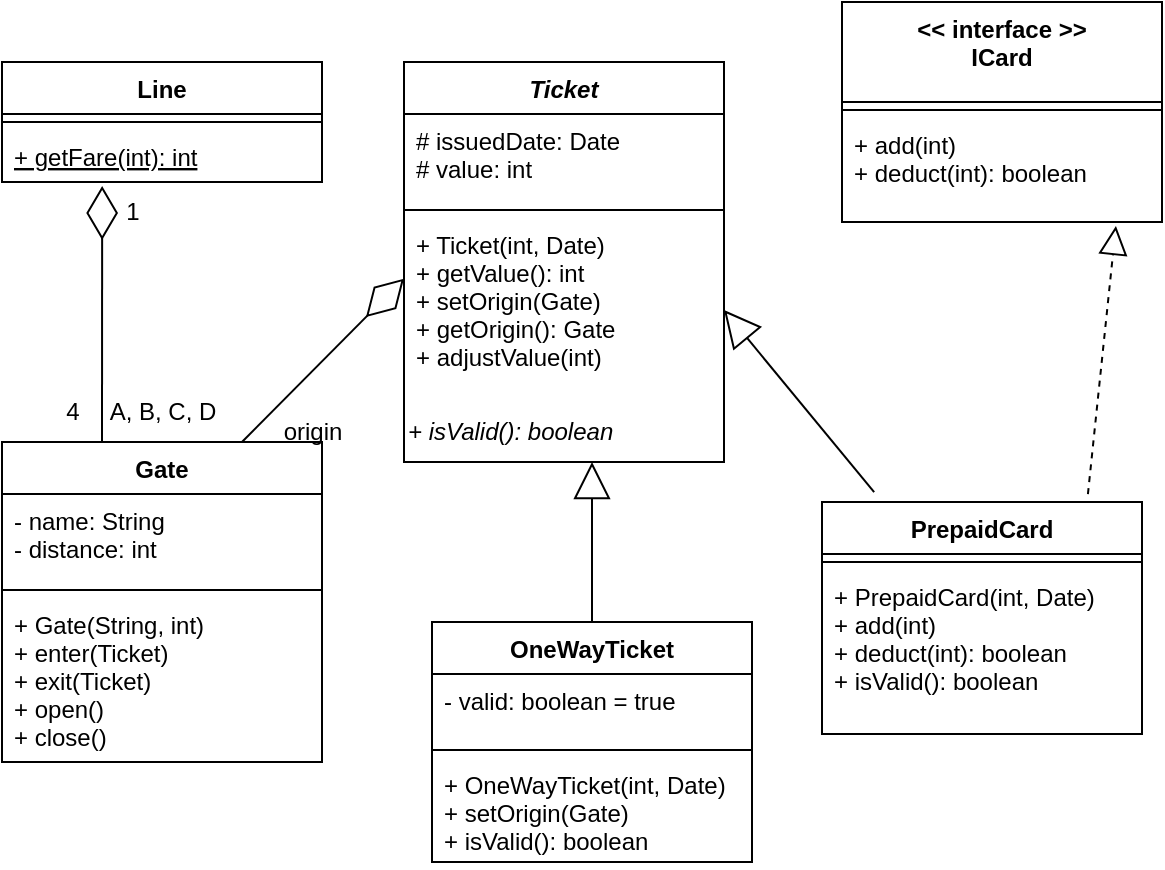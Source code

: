 <mxfile version="20.0.3" type="github">
  <diagram id="F_ZQ-XGorZZOLwYC4zbS" name="Page-1">
    <mxGraphModel dx="713" dy="763" grid="1" gridSize="10" guides="1" tooltips="1" connect="1" arrows="1" fold="1" page="1" pageScale="1" pageWidth="850" pageHeight="1100" math="0" shadow="0">
      <root>
        <mxCell id="0" />
        <mxCell id="1" parent="0" />
        <mxCell id="Q0FVEWoUjbG9oKEd6iBH-1" value="Line" style="swimlane;fontStyle=1;align=center;verticalAlign=top;childLayout=stackLayout;horizontal=1;startSize=26;horizontalStack=0;resizeParent=1;resizeParentMax=0;resizeLast=0;collapsible=1;marginBottom=0;" vertex="1" parent="1">
          <mxGeometry x="50" y="120" width="160" height="60" as="geometry" />
        </mxCell>
        <mxCell id="Q0FVEWoUjbG9oKEd6iBH-3" value="" style="line;strokeWidth=1;fillColor=none;align=left;verticalAlign=middle;spacingTop=-1;spacingLeft=3;spacingRight=3;rotatable=0;labelPosition=right;points=[];portConstraint=eastwest;" vertex="1" parent="Q0FVEWoUjbG9oKEd6iBH-1">
          <mxGeometry y="26" width="160" height="8" as="geometry" />
        </mxCell>
        <mxCell id="Q0FVEWoUjbG9oKEd6iBH-4" value="+ getFare(int): int" style="text;strokeColor=none;fillColor=none;align=left;verticalAlign=top;spacingLeft=4;spacingRight=4;overflow=hidden;rotatable=0;points=[[0,0.5],[1,0.5]];portConstraint=eastwest;fontStyle=4" vertex="1" parent="Q0FVEWoUjbG9oKEd6iBH-1">
          <mxGeometry y="34" width="160" height="26" as="geometry" />
        </mxCell>
        <mxCell id="Q0FVEWoUjbG9oKEd6iBH-5" value="Ticket" style="swimlane;fontStyle=3;align=center;verticalAlign=top;childLayout=stackLayout;horizontal=1;startSize=26;horizontalStack=0;resizeParent=1;resizeParentMax=0;resizeLast=0;collapsible=1;marginBottom=0;" vertex="1" parent="1">
          <mxGeometry x="251" y="120" width="160" height="200" as="geometry" />
        </mxCell>
        <mxCell id="Q0FVEWoUjbG9oKEd6iBH-6" value="# issuedDate: Date&#xa;# value: int&#xa;" style="text;strokeColor=none;fillColor=none;align=left;verticalAlign=top;spacingLeft=4;spacingRight=4;overflow=hidden;rotatable=0;points=[[0,0.5],[1,0.5]];portConstraint=eastwest;" vertex="1" parent="Q0FVEWoUjbG9oKEd6iBH-5">
          <mxGeometry y="26" width="160" height="44" as="geometry" />
        </mxCell>
        <mxCell id="Q0FVEWoUjbG9oKEd6iBH-7" value="" style="line;strokeWidth=1;fillColor=none;align=left;verticalAlign=middle;spacingTop=-1;spacingLeft=3;spacingRight=3;rotatable=0;labelPosition=right;points=[];portConstraint=eastwest;" vertex="1" parent="Q0FVEWoUjbG9oKEd6iBH-5">
          <mxGeometry y="70" width="160" height="8" as="geometry" />
        </mxCell>
        <mxCell id="Q0FVEWoUjbG9oKEd6iBH-8" value="+ Ticket(int, Date)&#xa;+ getValue(): int&#xa;+ setOrigin(Gate)&#xa;+ getOrigin(): Gate&#xa;+ adjustValue(int)&#xa;&#xa;" style="text;strokeColor=none;fillColor=none;align=left;verticalAlign=top;spacingLeft=4;spacingRight=4;overflow=hidden;rotatable=0;points=[[0,0.5],[1,0.5]];portConstraint=eastwest;fontStyle=0" vertex="1" parent="Q0FVEWoUjbG9oKEd6iBH-5">
          <mxGeometry y="78" width="160" height="92" as="geometry" />
        </mxCell>
        <mxCell id="Q0FVEWoUjbG9oKEd6iBH-34" value="+ isValid(): boolean" style="text;html=1;resizable=0;autosize=1;align=left;verticalAlign=middle;points=[];fillColor=none;strokeColor=none;rounded=0;fontStyle=2" vertex="1" parent="Q0FVEWoUjbG9oKEd6iBH-5">
          <mxGeometry y="170" width="160" height="30" as="geometry" />
        </mxCell>
        <mxCell id="Q0FVEWoUjbG9oKEd6iBH-9" value="Gate" style="swimlane;fontStyle=1;align=center;verticalAlign=top;childLayout=stackLayout;horizontal=1;startSize=26;horizontalStack=0;resizeParent=1;resizeParentMax=0;resizeLast=0;collapsible=1;marginBottom=0;" vertex="1" parent="1">
          <mxGeometry x="50" y="310" width="160" height="160" as="geometry" />
        </mxCell>
        <mxCell id="Q0FVEWoUjbG9oKEd6iBH-10" value="- name: String&#xa;- distance: int&#xa;" style="text;strokeColor=none;fillColor=none;align=left;verticalAlign=top;spacingLeft=4;spacingRight=4;overflow=hidden;rotatable=0;points=[[0,0.5],[1,0.5]];portConstraint=eastwest;" vertex="1" parent="Q0FVEWoUjbG9oKEd6iBH-9">
          <mxGeometry y="26" width="160" height="44" as="geometry" />
        </mxCell>
        <mxCell id="Q0FVEWoUjbG9oKEd6iBH-11" value="" style="line;strokeWidth=1;fillColor=none;align=left;verticalAlign=middle;spacingTop=-1;spacingLeft=3;spacingRight=3;rotatable=0;labelPosition=right;points=[];portConstraint=eastwest;" vertex="1" parent="Q0FVEWoUjbG9oKEd6iBH-9">
          <mxGeometry y="70" width="160" height="8" as="geometry" />
        </mxCell>
        <mxCell id="Q0FVEWoUjbG9oKEd6iBH-12" value="+ Gate(String, int)&#xa;+ enter(Ticket)&#xa;+ exit(Ticket)&#xa;+ open()&#xa;+ close()&#xa;" style="text;strokeColor=none;fillColor=none;align=left;verticalAlign=top;spacingLeft=4;spacingRight=4;overflow=hidden;rotatable=0;points=[[0,0.5],[1,0.5]];portConstraint=eastwest;" vertex="1" parent="Q0FVEWoUjbG9oKEd6iBH-9">
          <mxGeometry y="78" width="160" height="82" as="geometry" />
        </mxCell>
        <mxCell id="Q0FVEWoUjbG9oKEd6iBH-13" value="&lt;&lt; interface &gt;&gt;&#xa;ICard&#xa;&#xa;&#xa;" style="swimlane;fontStyle=1;align=center;verticalAlign=top;childLayout=stackLayout;horizontal=1;startSize=50;horizontalStack=0;resizeParent=1;resizeParentMax=0;resizeLast=0;collapsible=1;marginBottom=0;" vertex="1" parent="1">
          <mxGeometry x="470" y="90" width="160" height="110" as="geometry" />
        </mxCell>
        <mxCell id="Q0FVEWoUjbG9oKEd6iBH-15" value="" style="line;strokeWidth=1;fillColor=none;align=left;verticalAlign=middle;spacingTop=-1;spacingLeft=3;spacingRight=3;rotatable=0;labelPosition=right;points=[];portConstraint=eastwest;" vertex="1" parent="Q0FVEWoUjbG9oKEd6iBH-13">
          <mxGeometry y="50" width="160" height="8" as="geometry" />
        </mxCell>
        <mxCell id="Q0FVEWoUjbG9oKEd6iBH-16" value="+ add(int)&#xa;+ deduct(int): boolean&#xa;" style="text;strokeColor=none;fillColor=none;align=left;verticalAlign=top;spacingLeft=4;spacingRight=4;overflow=hidden;rotatable=0;points=[[0,0.5],[1,0.5]];portConstraint=eastwest;" vertex="1" parent="Q0FVEWoUjbG9oKEd6iBH-13">
          <mxGeometry y="58" width="160" height="52" as="geometry" />
        </mxCell>
        <mxCell id="Q0FVEWoUjbG9oKEd6iBH-17" value="OneWayTicket" style="swimlane;fontStyle=1;align=center;verticalAlign=top;childLayout=stackLayout;horizontal=1;startSize=26;horizontalStack=0;resizeParent=1;resizeParentMax=0;resizeLast=0;collapsible=1;marginBottom=0;" vertex="1" parent="1">
          <mxGeometry x="265" y="400" width="160" height="120" as="geometry" />
        </mxCell>
        <mxCell id="Q0FVEWoUjbG9oKEd6iBH-18" value="- valid: boolean = true" style="text;strokeColor=none;fillColor=none;align=left;verticalAlign=top;spacingLeft=4;spacingRight=4;overflow=hidden;rotatable=0;points=[[0,0.5],[1,0.5]];portConstraint=eastwest;" vertex="1" parent="Q0FVEWoUjbG9oKEd6iBH-17">
          <mxGeometry y="26" width="160" height="34" as="geometry" />
        </mxCell>
        <mxCell id="Q0FVEWoUjbG9oKEd6iBH-19" value="" style="line;strokeWidth=1;fillColor=none;align=left;verticalAlign=middle;spacingTop=-1;spacingLeft=3;spacingRight=3;rotatable=0;labelPosition=right;points=[];portConstraint=eastwest;" vertex="1" parent="Q0FVEWoUjbG9oKEd6iBH-17">
          <mxGeometry y="60" width="160" height="8" as="geometry" />
        </mxCell>
        <mxCell id="Q0FVEWoUjbG9oKEd6iBH-20" value="+ OneWayTicket(int, Date)&#xa;+ setOrigin(Gate)&#xa;+ isValid(): boolean&#xa;" style="text;strokeColor=none;fillColor=none;align=left;verticalAlign=top;spacingLeft=4;spacingRight=4;overflow=hidden;rotatable=0;points=[[0,0.5],[1,0.5]];portConstraint=eastwest;" vertex="1" parent="Q0FVEWoUjbG9oKEd6iBH-17">
          <mxGeometry y="68" width="160" height="52" as="geometry" />
        </mxCell>
        <mxCell id="Q0FVEWoUjbG9oKEd6iBH-21" value="PrepaidCard" style="swimlane;fontStyle=1;align=center;verticalAlign=top;childLayout=stackLayout;horizontal=1;startSize=26;horizontalStack=0;resizeParent=1;resizeParentMax=0;resizeLast=0;collapsible=1;marginBottom=0;" vertex="1" parent="1">
          <mxGeometry x="460" y="340" width="160" height="116" as="geometry" />
        </mxCell>
        <mxCell id="Q0FVEWoUjbG9oKEd6iBH-23" value="" style="line;strokeWidth=1;fillColor=none;align=left;verticalAlign=middle;spacingTop=-1;spacingLeft=3;spacingRight=3;rotatable=0;labelPosition=right;points=[];portConstraint=eastwest;" vertex="1" parent="Q0FVEWoUjbG9oKEd6iBH-21">
          <mxGeometry y="26" width="160" height="8" as="geometry" />
        </mxCell>
        <mxCell id="Q0FVEWoUjbG9oKEd6iBH-24" value="+ PrepaidCard(int, Date)&#xa;+ add(int)&#xa;+ deduct(int): boolean&#xa;+ isValid(): boolean&#xa;" style="text;strokeColor=none;fillColor=none;align=left;verticalAlign=top;spacingLeft=4;spacingRight=4;overflow=hidden;rotatable=0;points=[[0,0.5],[1,0.5]];portConstraint=eastwest;" vertex="1" parent="Q0FVEWoUjbG9oKEd6iBH-21">
          <mxGeometry y="34" width="160" height="82" as="geometry" />
        </mxCell>
        <mxCell id="Q0FVEWoUjbG9oKEd6iBH-28" value="" style="endArrow=block;endSize=16;endFill=0;html=1;rounded=0;exitX=0.5;exitY=0;exitDx=0;exitDy=0;" edge="1" parent="1" source="Q0FVEWoUjbG9oKEd6iBH-17">
          <mxGeometry x="0.004" y="44" width="160" relative="1" as="geometry">
            <mxPoint x="320" y="402" as="sourcePoint" />
            <mxPoint x="345" y="320" as="targetPoint" />
            <mxPoint as="offset" />
          </mxGeometry>
        </mxCell>
        <mxCell id="Q0FVEWoUjbG9oKEd6iBH-30" value="" style="endArrow=block;endSize=16;endFill=0;html=1;rounded=0;entryX=1;entryY=0.5;entryDx=0;entryDy=0;exitX=0.163;exitY=-0.043;exitDx=0;exitDy=0;exitPerimeter=0;" edge="1" parent="1" source="Q0FVEWoUjbG9oKEd6iBH-21" target="Q0FVEWoUjbG9oKEd6iBH-8">
          <mxGeometry x="0.004" y="44" width="160" relative="1" as="geometry">
            <mxPoint x="480" y="340" as="sourcePoint" />
            <mxPoint x="488" y="238.002" as="targetPoint" />
            <mxPoint as="offset" />
          </mxGeometry>
        </mxCell>
        <mxCell id="Q0FVEWoUjbG9oKEd6iBH-31" value="" style="endArrow=block;dashed=1;endFill=0;endSize=12;html=1;rounded=0;entryX=0.856;entryY=1.038;entryDx=0;entryDy=0;entryPerimeter=0;exitX=0.831;exitY=-0.034;exitDx=0;exitDy=0;exitPerimeter=0;" edge="1" parent="1" source="Q0FVEWoUjbG9oKEd6iBH-21" target="Q0FVEWoUjbG9oKEd6iBH-16">
          <mxGeometry width="160" relative="1" as="geometry">
            <mxPoint x="490" y="260" as="sourcePoint" />
            <mxPoint x="650" y="260" as="targetPoint" />
          </mxGeometry>
        </mxCell>
        <mxCell id="Q0FVEWoUjbG9oKEd6iBH-32" value="" style="endArrow=diamondThin;endFill=0;endSize=24;html=1;rounded=0;entryX=0;entryY=0.33;entryDx=0;entryDy=0;entryPerimeter=0;exitX=0.75;exitY=0;exitDx=0;exitDy=0;" edge="1" parent="1" source="Q0FVEWoUjbG9oKEd6iBH-9" target="Q0FVEWoUjbG9oKEd6iBH-8">
          <mxGeometry width="160" relative="1" as="geometry">
            <mxPoint x="40" y="270" as="sourcePoint" />
            <mxPoint x="200" y="270" as="targetPoint" />
          </mxGeometry>
        </mxCell>
        <mxCell id="Q0FVEWoUjbG9oKEd6iBH-33" value="" style="endArrow=diamondThin;endFill=0;endSize=24;html=1;rounded=0;entryX=0.313;entryY=1.077;entryDx=0;entryDy=0;entryPerimeter=0;exitX=0.75;exitY=0;exitDx=0;exitDy=0;" edge="1" parent="1" target="Q0FVEWoUjbG9oKEd6iBH-4">
          <mxGeometry width="160" relative="1" as="geometry">
            <mxPoint x="100" y="310" as="sourcePoint" />
            <mxPoint x="181" y="234.96" as="targetPoint" />
          </mxGeometry>
        </mxCell>
        <mxCell id="Q0FVEWoUjbG9oKEd6iBH-35" value="1" style="text;html=1;resizable=0;autosize=1;align=center;verticalAlign=middle;points=[];fillColor=none;strokeColor=none;rounded=0;" vertex="1" parent="1">
          <mxGeometry x="100" y="180" width="30" height="30" as="geometry" />
        </mxCell>
        <mxCell id="Q0FVEWoUjbG9oKEd6iBH-36" value="4" style="text;html=1;resizable=0;autosize=1;align=center;verticalAlign=middle;points=[];fillColor=none;strokeColor=none;rounded=0;" vertex="1" parent="1">
          <mxGeometry x="70" y="280" width="30" height="30" as="geometry" />
        </mxCell>
        <mxCell id="Q0FVEWoUjbG9oKEd6iBH-38" value="A, B, C, D" style="text;html=1;resizable=0;autosize=1;align=center;verticalAlign=middle;points=[];fillColor=none;strokeColor=none;rounded=0;" vertex="1" parent="1">
          <mxGeometry x="90" y="280" width="80" height="30" as="geometry" />
        </mxCell>
        <mxCell id="Q0FVEWoUjbG9oKEd6iBH-41" value="origin" style="text;html=1;resizable=0;autosize=1;align=center;verticalAlign=middle;points=[];fillColor=none;strokeColor=none;rounded=0;" vertex="1" parent="1">
          <mxGeometry x="180" y="290" width="50" height="30" as="geometry" />
        </mxCell>
      </root>
    </mxGraphModel>
  </diagram>
</mxfile>
